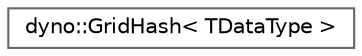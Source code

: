 digraph "Graphical Class Hierarchy"
{
 // LATEX_PDF_SIZE
  bgcolor="transparent";
  edge [fontname=Helvetica,fontsize=10,labelfontname=Helvetica,labelfontsize=10];
  node [fontname=Helvetica,fontsize=10,shape=box,height=0.2,width=0.4];
  rankdir="LR";
  Node0 [id="Node000000",label="dyno::GridHash\< TDataType \>",height=0.2,width=0.4,color="grey40", fillcolor="white", style="filled",URL="$classdyno_1_1_grid_hash.html",tooltip=" "];
}
